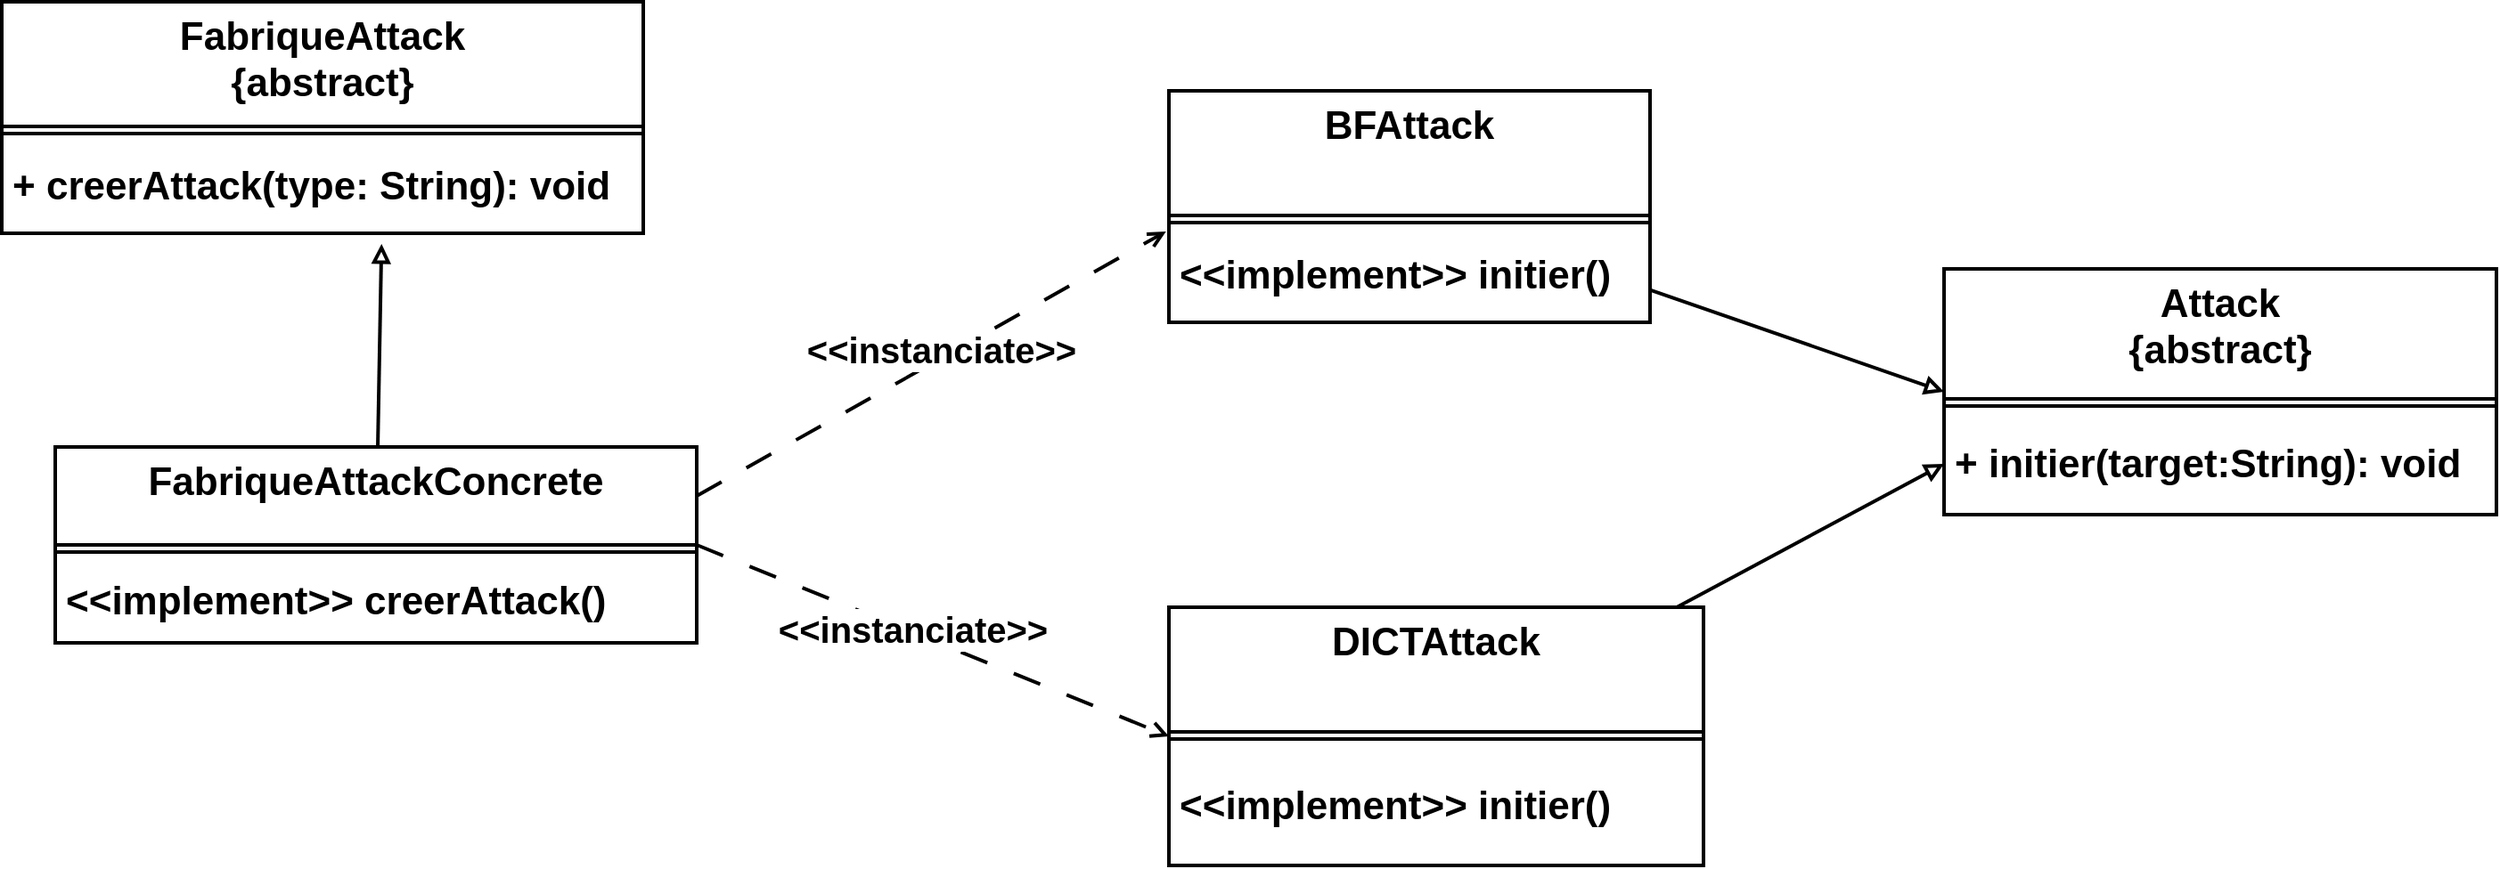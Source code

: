 <mxfile>
    <diagram id="BaIrLfkP0EwjQPq2f7kp" name="Page-1">
        <mxGraphModel dx="2705" dy="776" grid="1" gridSize="10" guides="1" tooltips="1" connect="1" arrows="1" fold="1" page="1" pageScale="1" pageWidth="850" pageHeight="1100" math="0" shadow="0">
            <root>
                <mxCell id="0"/>
                <mxCell id="1" parent="0"/>
                <mxCell id="25" value="&lt;span&gt;FabriqueAttack&lt;/span&gt;&lt;div&gt;&lt;span&gt;{abstract}&lt;/span&gt;&lt;/div&gt;" style="swimlane;fontStyle=1;align=center;verticalAlign=top;childLayout=stackLayout;horizontal=1;startSize=70;horizontalStack=0;resizeParent=1;resizeParentMax=0;resizeLast=0;collapsible=0;marginBottom=0;html=1;whiteSpace=wrap;strokeWidth=2;fontSize=22;" vertex="1" parent="1">
                    <mxGeometry x="-90" y="220" width="360" height="130" as="geometry"/>
                </mxCell>
                <mxCell id="30" value="" style="line;strokeWidth=2;fillColor=none;align=left;verticalAlign=middle;spacingTop=-1;spacingLeft=3;spacingRight=3;rotatable=0;labelPosition=right;points=[];portConstraint=eastwest;fontSize=22;fontStyle=1" vertex="1" parent="25">
                    <mxGeometry y="70" width="360" height="8" as="geometry"/>
                </mxCell>
                <mxCell id="32" value="+ creerAttack(type: String): void" style="text;html=1;strokeColor=none;fillColor=none;align=left;verticalAlign=middle;spacingLeft=4;spacingRight=4;overflow=hidden;rotatable=0;points=[[0,0.5],[1,0.5]];portConstraint=eastwest;whiteSpace=wrap;strokeWidth=2;fontSize=22;fontStyle=1" vertex="1" parent="25">
                    <mxGeometry y="78" width="360" height="52" as="geometry"/>
                </mxCell>
                <mxCell id="37" value="&lt;span&gt;&lt;font color=&quot;#000000&quot;&gt;DICT&lt;/font&gt;Attack&lt;/span&gt;" style="swimlane;fontStyle=1;align=center;verticalAlign=top;childLayout=stackLayout;horizontal=1;startSize=70;horizontalStack=0;resizeParent=1;resizeParentMax=0;resizeLast=0;collapsible=0;marginBottom=0;html=1;whiteSpace=wrap;strokeWidth=2;fontSize=22;" vertex="1" parent="1">
                    <mxGeometry x="565" y="560" width="300" height="145" as="geometry"/>
                </mxCell>
                <mxCell id="38" value="" style="line;strokeWidth=2;fillColor=none;align=left;verticalAlign=middle;spacingTop=-1;spacingLeft=3;spacingRight=3;rotatable=0;labelPosition=right;points=[];portConstraint=eastwest;fontSize=22;fontStyle=1" vertex="1" parent="37">
                    <mxGeometry y="70" width="300" height="8" as="geometry"/>
                </mxCell>
                <mxCell id="39" value="&lt;span style=&quot;color: rgb(0, 0, 0);&quot;&gt;&amp;lt;&amp;lt;implement&amp;gt;&amp;gt;&amp;nbsp;&lt;/span&gt;initier()" style="text;html=1;strokeColor=none;fillColor=none;align=left;verticalAlign=middle;spacingLeft=4;spacingRight=4;overflow=hidden;rotatable=0;points=[[0,0.5],[1,0.5]];portConstraint=eastwest;whiteSpace=wrap;strokeWidth=2;fontSize=22;fontStyle=1" vertex="1" parent="37">
                    <mxGeometry y="78" width="300" height="67" as="geometry"/>
                </mxCell>
                <mxCell id="55" value="" style="edgeStyle=none;html=1;endArrow=block;endFill=0;entryX=0;entryY=0.5;entryDx=0;entryDy=0;strokeWidth=2;fontSize=22;fontStyle=1" edge="1" parent="1" source="43" target="46">
                    <mxGeometry relative="1" as="geometry"/>
                </mxCell>
                <mxCell id="43" value="&lt;span&gt;BFAttack&lt;/span&gt;" style="swimlane;fontStyle=1;align=center;verticalAlign=top;childLayout=stackLayout;horizontal=1;startSize=70;horizontalStack=0;resizeParent=1;resizeParentMax=0;resizeLast=0;collapsible=0;marginBottom=0;html=1;whiteSpace=wrap;strokeWidth=2;fontSize=22;" vertex="1" parent="1">
                    <mxGeometry x="565" y="270" width="270" height="130" as="geometry"/>
                </mxCell>
                <mxCell id="44" value="" style="line;strokeWidth=2;fillColor=none;align=left;verticalAlign=middle;spacingTop=-1;spacingLeft=3;spacingRight=3;rotatable=0;labelPosition=right;points=[];portConstraint=eastwest;fontSize=22;fontStyle=1" vertex="1" parent="43">
                    <mxGeometry y="70" width="270" height="8" as="geometry"/>
                </mxCell>
                <mxCell id="45" value="&lt;span style=&quot;color: rgb(0, 0, 0);&quot;&gt;&amp;lt;&amp;lt;implement&amp;gt;&amp;gt;&amp;nbsp;&lt;/span&gt;initier()" style="text;html=1;strokeColor=none;fillColor=none;align=left;verticalAlign=middle;spacingLeft=4;spacingRight=4;overflow=hidden;rotatable=0;points=[[0,0.5],[1,0.5]];portConstraint=eastwest;whiteSpace=wrap;strokeWidth=2;fontSize=22;fontStyle=1" vertex="1" parent="43">
                    <mxGeometry y="78" width="270" height="52" as="geometry"/>
                </mxCell>
                <mxCell id="46" value="&lt;span&gt;Attack&lt;br&gt;{abstract}&lt;/span&gt;" style="swimlane;fontStyle=1;align=center;verticalAlign=top;childLayout=stackLayout;horizontal=1;startSize=73;horizontalStack=0;resizeParent=1;resizeParentMax=0;resizeLast=0;collapsible=0;marginBottom=0;html=1;whiteSpace=wrap;strokeWidth=2;fontSize=22;" vertex="1" parent="1">
                    <mxGeometry x="1000" y="370" width="310" height="138" as="geometry"/>
                </mxCell>
                <mxCell id="47" value="" style="line;strokeWidth=2;fillColor=none;align=left;verticalAlign=middle;spacingTop=-1;spacingLeft=3;spacingRight=3;rotatable=0;labelPosition=right;points=[];portConstraint=eastwest;fontSize=22;fontStyle=1" vertex="1" parent="46">
                    <mxGeometry y="73" width="310" height="8" as="geometry"/>
                </mxCell>
                <mxCell id="48" value="+ initier(target:String): void" style="text;html=1;strokeColor=none;fillColor=none;align=left;verticalAlign=middle;spacingLeft=4;spacingRight=4;overflow=hidden;rotatable=0;points=[[0,0.5],[1,0.5]];portConstraint=eastwest;whiteSpace=wrap;strokeWidth=2;fontSize=22;fontStyle=1" vertex="1" parent="46">
                    <mxGeometry y="81" width="310" height="57" as="geometry"/>
                </mxCell>
                <mxCell id="62" style="edgeStyle=none;html=1;exitX=1;exitY=0.5;exitDx=0;exitDy=0;entryX=0;entryY=0.5;entryDx=0;entryDy=0;dashed=1;dashPattern=8 8;strokeWidth=2;endArrow=open;endFill=0;fontSize=22;fontStyle=1" edge="1" parent="1" source="52" target="37">
                    <mxGeometry relative="1" as="geometry"/>
                </mxCell>
                <mxCell id="64" value="&amp;lt;&amp;lt;instanciate&amp;gt;&amp;gt;" style="edgeLabel;html=1;align=center;verticalAlign=middle;resizable=0;points=[];fontSize=20;fontStyle=1" vertex="1" connectable="0" parent="62">
                    <mxGeometry x="-0.096" y="2" relative="1" as="geometry">
                        <mxPoint as="offset"/>
                    </mxGeometry>
                </mxCell>
                <mxCell id="52" value="&lt;span&gt;FabriqueAttackConcrete&lt;/span&gt;" style="swimlane;fontStyle=1;align=center;verticalAlign=top;childLayout=stackLayout;horizontal=1;startSize=55;horizontalStack=0;resizeParent=1;resizeParentMax=0;resizeLast=0;collapsible=0;marginBottom=0;html=1;whiteSpace=wrap;strokeWidth=2;fontSize=22;" vertex="1" parent="1">
                    <mxGeometry x="-60" y="470" width="360" height="110" as="geometry"/>
                </mxCell>
                <mxCell id="53" value="" style="line;strokeWidth=2;fillColor=none;align=left;verticalAlign=middle;spacingTop=-1;spacingLeft=3;spacingRight=3;rotatable=0;labelPosition=right;points=[];portConstraint=eastwest;fontSize=22;fontStyle=1" vertex="1" parent="52">
                    <mxGeometry y="55" width="360" height="8" as="geometry"/>
                </mxCell>
                <mxCell id="54" value="&amp;lt;&amp;lt;implement&amp;gt;&amp;gt; creerAttack()" style="text;html=1;strokeColor=none;fillColor=none;align=left;verticalAlign=middle;spacingLeft=4;spacingRight=4;overflow=hidden;rotatable=0;points=[[0,0.5],[1,0.5]];portConstraint=eastwest;whiteSpace=wrap;strokeWidth=2;fontSize=22;fontStyle=1" vertex="1" parent="52">
                    <mxGeometry y="63" width="360" height="47" as="geometry"/>
                </mxCell>
                <mxCell id="56" style="edgeStyle=none;html=1;entryX=0;entryY=0.5;entryDx=0;entryDy=0;endArrow=block;endFill=0;strokeWidth=2;fontSize=22;fontStyle=1" edge="1" parent="1" source="37" target="48">
                    <mxGeometry relative="1" as="geometry"/>
                </mxCell>
                <mxCell id="57" style="edgeStyle=none;html=1;entryX=0.592;entryY=1.115;entryDx=0;entryDy=0;entryPerimeter=0;endArrow=block;endFill=0;strokeWidth=2;fontSize=22;fontStyle=1" edge="1" parent="1" source="52" target="32">
                    <mxGeometry relative="1" as="geometry"/>
                </mxCell>
                <mxCell id="61" style="edgeStyle=none;html=1;exitX=1;exitY=0.25;exitDx=0;exitDy=0;endArrow=open;endFill=0;dashed=1;strokeWidth=2;fontSize=22;fontStyle=1;dashPattern=8 8;entryX=-0.006;entryY=0.019;entryDx=0;entryDy=0;entryPerimeter=0;" edge="1" parent="1" source="52" target="45">
                    <mxGeometry relative="1" as="geometry">
                        <mxPoint x="550" y="430" as="targetPoint"/>
                    </mxGeometry>
                </mxCell>
                <mxCell id="63" value="&amp;lt;&amp;lt;instanciate&amp;gt;&amp;gt;" style="edgeLabel;html=1;align=center;verticalAlign=middle;resizable=0;points=[];fontSize=20;fontStyle=1" vertex="1" connectable="0" parent="61">
                    <mxGeometry x="0.059" y="5" relative="1" as="geometry">
                        <mxPoint as="offset"/>
                    </mxGeometry>
                </mxCell>
            </root>
        </mxGraphModel>
    </diagram>
</mxfile>